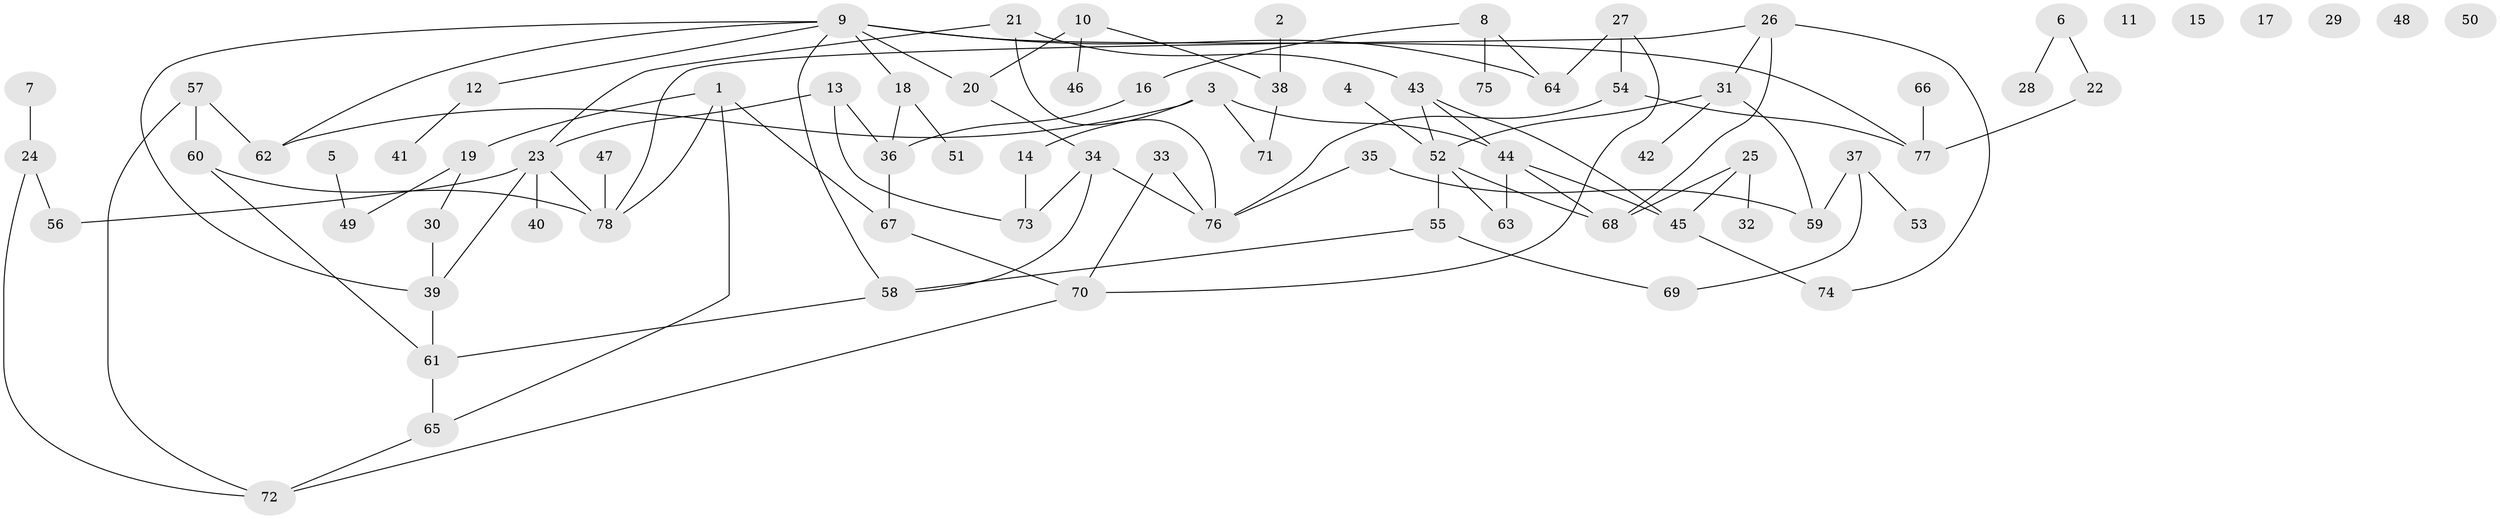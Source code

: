 // coarse degree distribution, {8: 0.06451612903225806, 1: 0.1935483870967742, 5: 0.06451612903225806, 2: 0.12903225806451613, 12: 0.03225806451612903, 3: 0.12903225806451613, 0: 0.1935483870967742, 10: 0.03225806451612903, 4: 0.12903225806451613, 6: 0.03225806451612903}
// Generated by graph-tools (version 1.1) at 2025/16/03/04/25 18:16:32]
// undirected, 78 vertices, 102 edges
graph export_dot {
graph [start="1"]
  node [color=gray90,style=filled];
  1;
  2;
  3;
  4;
  5;
  6;
  7;
  8;
  9;
  10;
  11;
  12;
  13;
  14;
  15;
  16;
  17;
  18;
  19;
  20;
  21;
  22;
  23;
  24;
  25;
  26;
  27;
  28;
  29;
  30;
  31;
  32;
  33;
  34;
  35;
  36;
  37;
  38;
  39;
  40;
  41;
  42;
  43;
  44;
  45;
  46;
  47;
  48;
  49;
  50;
  51;
  52;
  53;
  54;
  55;
  56;
  57;
  58;
  59;
  60;
  61;
  62;
  63;
  64;
  65;
  66;
  67;
  68;
  69;
  70;
  71;
  72;
  73;
  74;
  75;
  76;
  77;
  78;
  1 -- 19;
  1 -- 65;
  1 -- 67;
  1 -- 78;
  2 -- 38;
  3 -- 14;
  3 -- 44;
  3 -- 62;
  3 -- 71;
  4 -- 52;
  5 -- 49;
  6 -- 22;
  6 -- 28;
  7 -- 24;
  8 -- 16;
  8 -- 64;
  8 -- 75;
  9 -- 12;
  9 -- 18;
  9 -- 20;
  9 -- 39;
  9 -- 58;
  9 -- 62;
  9 -- 64;
  9 -- 77;
  10 -- 20;
  10 -- 38;
  10 -- 46;
  12 -- 41;
  13 -- 23;
  13 -- 36;
  13 -- 73;
  14 -- 73;
  16 -- 36;
  18 -- 36;
  18 -- 51;
  19 -- 30;
  19 -- 49;
  20 -- 34;
  21 -- 23;
  21 -- 43;
  21 -- 76;
  22 -- 77;
  23 -- 39;
  23 -- 40;
  23 -- 56;
  23 -- 78;
  24 -- 56;
  24 -- 72;
  25 -- 32;
  25 -- 45;
  25 -- 68;
  26 -- 31;
  26 -- 68;
  26 -- 74;
  26 -- 78;
  27 -- 54;
  27 -- 64;
  27 -- 70;
  30 -- 39;
  31 -- 42;
  31 -- 52;
  31 -- 59;
  33 -- 70;
  33 -- 76;
  34 -- 58;
  34 -- 73;
  34 -- 76;
  35 -- 59;
  35 -- 76;
  36 -- 67;
  37 -- 53;
  37 -- 59;
  37 -- 69;
  38 -- 71;
  39 -- 61;
  43 -- 44;
  43 -- 45;
  43 -- 52;
  44 -- 45;
  44 -- 63;
  44 -- 68;
  45 -- 74;
  47 -- 78;
  52 -- 55;
  52 -- 63;
  52 -- 68;
  54 -- 76;
  54 -- 77;
  55 -- 58;
  55 -- 69;
  57 -- 60;
  57 -- 62;
  57 -- 72;
  58 -- 61;
  60 -- 61;
  60 -- 78;
  61 -- 65;
  65 -- 72;
  66 -- 77;
  67 -- 70;
  70 -- 72;
}

